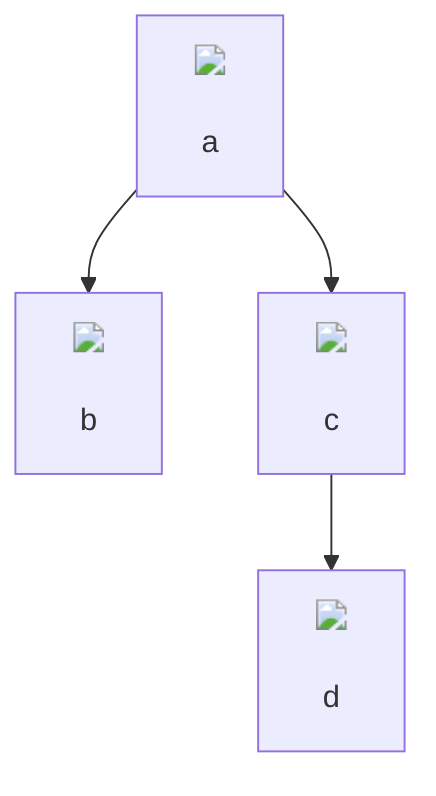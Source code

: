 graph TD;
A["<img src='dummy_plots/lineplot_template.svg'/> <br/> a"];
B["<img src='dummy_plots/barplot_template.svg'/> <br/> b"];
C["<img src='dummy_plots/scatter_plot_template.svg'/> <br/> c"];
D["<img src='dummy_plots/hist_template.svg'/> <br/> d"];

A --> B;
A --> C;
C --> D;
